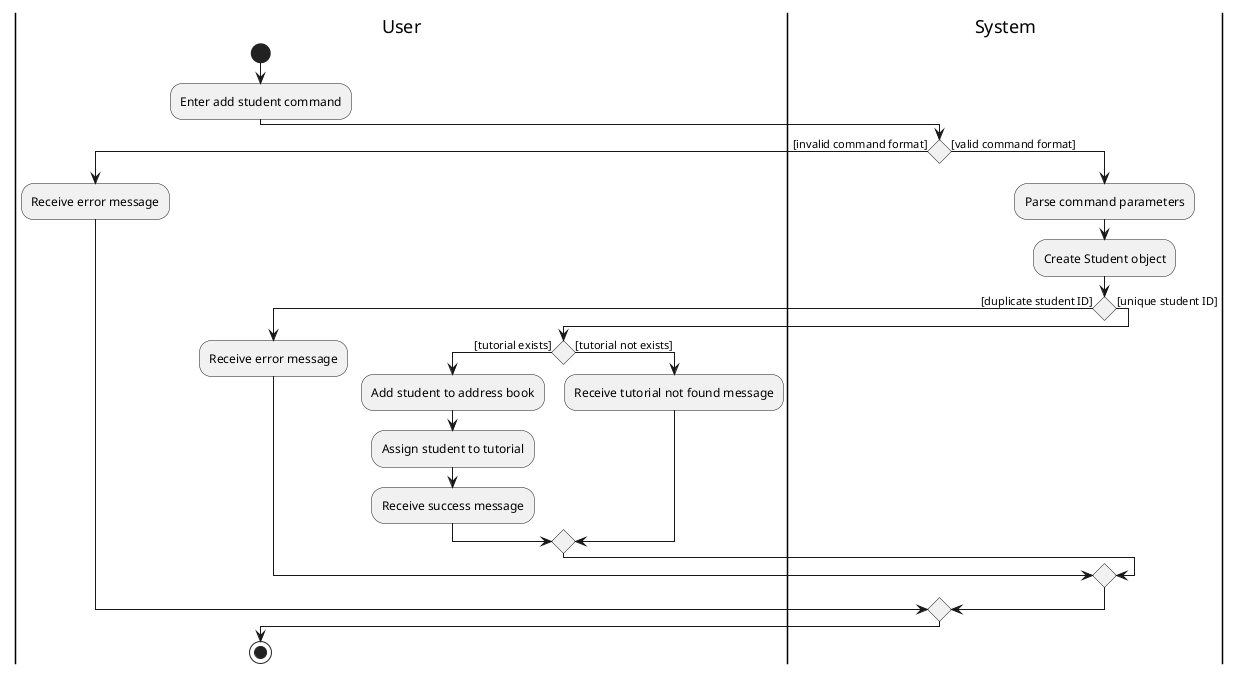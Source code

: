 @startuml

|User|
start
:Enter add student command;
|System|
if () then ([invalid command format])
    |User|
    :Receive error message;
else ([valid command format])
    |System|
    :Parse command parameters;
    :Create Student object;
    if () then ([duplicate student ID])
        |User|
        :Receive error message;
    else ([unique student ID])
        if () then ([tutorial exists])
            :Add student to address book;
            :Assign student to tutorial;
            |User|
            :Receive success message;
        else ([tutorial not exists])
            |User|
            :Receive tutorial not found message;
        endif
    endif
endif

stop

@enduml
